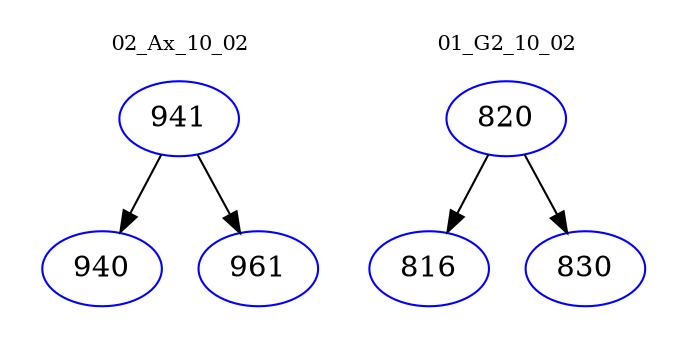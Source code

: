 digraph{
subgraph cluster_0 {
color = white
label = "02_Ax_10_02";
fontsize=10;
T0_941 [label="941", color="blue"]
T0_941 -> T0_940 [color="black"]
T0_940 [label="940", color="blue"]
T0_941 -> T0_961 [color="black"]
T0_961 [label="961", color="blue"]
}
subgraph cluster_1 {
color = white
label = "01_G2_10_02";
fontsize=10;
T1_820 [label="820", color="blue"]
T1_820 -> T1_816 [color="black"]
T1_816 [label="816", color="blue"]
T1_820 -> T1_830 [color="black"]
T1_830 [label="830", color="blue"]
}
}
